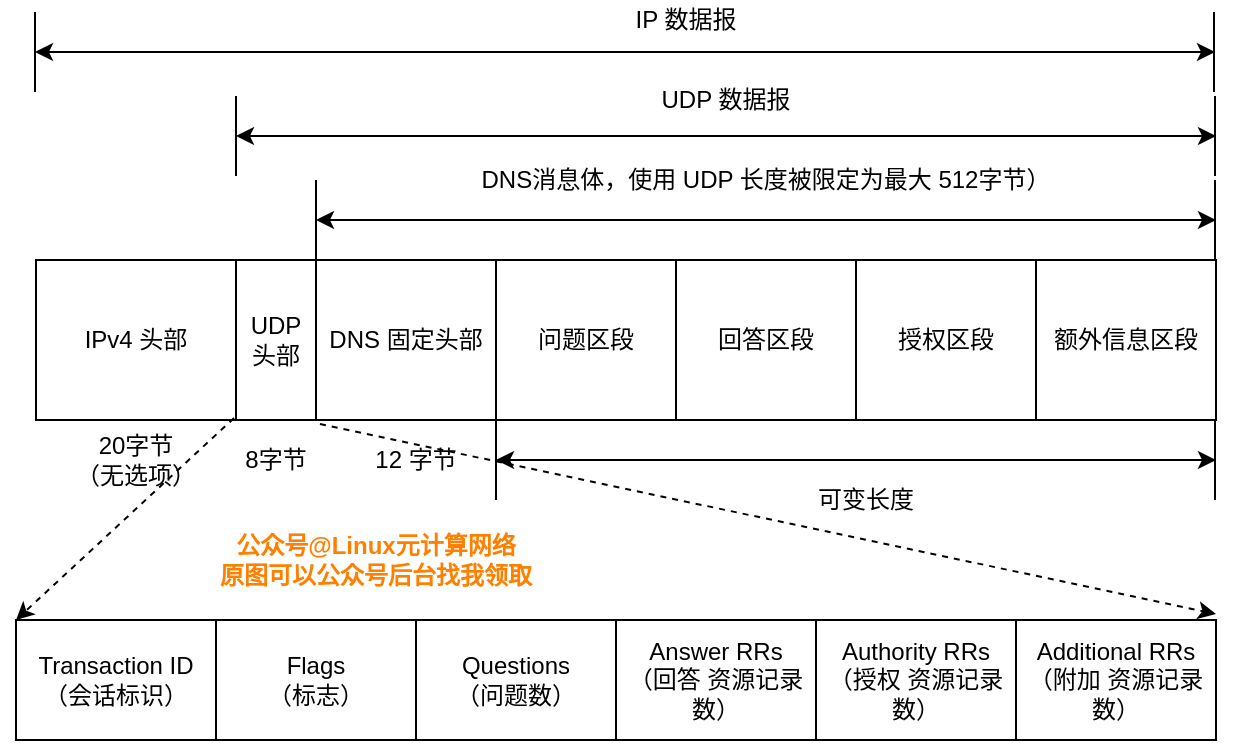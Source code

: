 <mxfile version="12.2.9" type="github" pages="1">
  <diagram id="_M6WwJxj45OB0SRrsG-a" name="Page-1">
    <mxGraphModel dx="1102" dy="533" grid="1" gridSize="10" guides="1" tooltips="1" connect="1" arrows="1" fold="1" page="1" pageScale="1" pageWidth="827" pageHeight="1169" math="0" shadow="0">
      <root>
        <mxCell id="0"/>
        <mxCell id="1" parent="0"/>
        <mxCell id="d4_hZBPvMnAkySQdCe69-1" value="IPv4 头部" style="rounded=0;whiteSpace=wrap;html=1;" parent="1" vertex="1">
          <mxGeometry x="70" y="160" width="100" height="80" as="geometry"/>
        </mxCell>
        <mxCell id="d4_hZBPvMnAkySQdCe69-2" value="UDP 头部" style="rounded=0;whiteSpace=wrap;html=1;" parent="1" vertex="1">
          <mxGeometry x="170" y="160" width="40" height="80" as="geometry"/>
        </mxCell>
        <mxCell id="d4_hZBPvMnAkySQdCe69-3" value="DNS 固定头部" style="rounded=0;whiteSpace=wrap;html=1;" parent="1" vertex="1">
          <mxGeometry x="210" y="160" width="90" height="80" as="geometry"/>
        </mxCell>
        <mxCell id="d4_hZBPvMnAkySQdCe69-4" value="20字节&lt;br&gt;（无选项）" style="text;html=1;strokeColor=none;fillColor=none;align=center;verticalAlign=middle;whiteSpace=wrap;rounded=0;" parent="1" vertex="1">
          <mxGeometry x="70" y="250" width="100" height="20" as="geometry"/>
        </mxCell>
        <mxCell id="d4_hZBPvMnAkySQdCe69-5" value="8字节" style="text;html=1;strokeColor=none;fillColor=none;align=center;verticalAlign=middle;whiteSpace=wrap;rounded=0;" parent="1" vertex="1">
          <mxGeometry x="140" y="250" width="100" height="20" as="geometry"/>
        </mxCell>
        <mxCell id="d4_hZBPvMnAkySQdCe69-6" value="12 字节" style="text;html=1;strokeColor=none;fillColor=none;align=center;verticalAlign=middle;whiteSpace=wrap;rounded=0;" parent="1" vertex="1">
          <mxGeometry x="210" y="250" width="100" height="20" as="geometry"/>
        </mxCell>
        <mxCell id="d4_hZBPvMnAkySQdCe69-7" value="问题区段" style="rounded=0;whiteSpace=wrap;html=1;" parent="1" vertex="1">
          <mxGeometry x="300" y="160" width="90" height="80" as="geometry"/>
        </mxCell>
        <mxCell id="d4_hZBPvMnAkySQdCe69-8" value="回答区段" style="rounded=0;whiteSpace=wrap;html=1;" parent="1" vertex="1">
          <mxGeometry x="390" y="160" width="90" height="80" as="geometry"/>
        </mxCell>
        <mxCell id="d4_hZBPvMnAkySQdCe69-9" value="授权区段" style="rounded=0;whiteSpace=wrap;html=1;" parent="1" vertex="1">
          <mxGeometry x="480" y="160" width="90" height="80" as="geometry"/>
        </mxCell>
        <mxCell id="d4_hZBPvMnAkySQdCe69-10" value="额外信息区段" style="rounded=0;whiteSpace=wrap;html=1;" parent="1" vertex="1">
          <mxGeometry x="570" y="160" width="90" height="80" as="geometry"/>
        </mxCell>
        <mxCell id="d4_hZBPvMnAkySQdCe69-11" value="" style="endArrow=none;html=1;" parent="1" edge="1">
          <mxGeometry width="50" height="50" relative="1" as="geometry">
            <mxPoint x="300" y="280" as="sourcePoint"/>
            <mxPoint x="300" y="240" as="targetPoint"/>
          </mxGeometry>
        </mxCell>
        <mxCell id="d4_hZBPvMnAkySQdCe69-12" value="" style="endArrow=classic;startArrow=classic;html=1;" parent="1" edge="1">
          <mxGeometry width="50" height="50" relative="1" as="geometry">
            <mxPoint x="300" y="260" as="sourcePoint"/>
            <mxPoint x="660" y="260" as="targetPoint"/>
          </mxGeometry>
        </mxCell>
        <mxCell id="d4_hZBPvMnAkySQdCe69-13" value="" style="endArrow=none;html=1;" parent="1" edge="1">
          <mxGeometry width="50" height="50" relative="1" as="geometry">
            <mxPoint x="659.5" y="280" as="sourcePoint"/>
            <mxPoint x="659.5" y="240" as="targetPoint"/>
          </mxGeometry>
        </mxCell>
        <mxCell id="d4_hZBPvMnAkySQdCe69-14" value="可变长度" style="text;html=1;strokeColor=none;fillColor=none;align=center;verticalAlign=middle;whiteSpace=wrap;rounded=0;" parent="1" vertex="1">
          <mxGeometry x="460" y="270" width="50" height="20" as="geometry"/>
        </mxCell>
        <mxCell id="d4_hZBPvMnAkySQdCe69-15" value="" style="endArrow=none;html=1;" parent="1" edge="1">
          <mxGeometry width="50" height="50" relative="1" as="geometry">
            <mxPoint x="210" y="160" as="sourcePoint"/>
            <mxPoint x="210" y="120" as="targetPoint"/>
          </mxGeometry>
        </mxCell>
        <mxCell id="d4_hZBPvMnAkySQdCe69-16" value="" style="endArrow=classic;startArrow=classic;html=1;" parent="1" edge="1">
          <mxGeometry width="50" height="50" relative="1" as="geometry">
            <mxPoint x="210" y="140" as="sourcePoint"/>
            <mxPoint x="660" y="140" as="targetPoint"/>
          </mxGeometry>
        </mxCell>
        <mxCell id="d4_hZBPvMnAkySQdCe69-17" value="" style="endArrow=none;html=1;" parent="1" edge="1">
          <mxGeometry width="50" height="50" relative="1" as="geometry">
            <mxPoint x="659.5" y="160" as="sourcePoint"/>
            <mxPoint x="659.5" y="120" as="targetPoint"/>
          </mxGeometry>
        </mxCell>
        <mxCell id="d4_hZBPvMnAkySQdCe69-18" value="DNS消息体，使用 UDP 长度被限定为最大 512字节）" style="text;html=1;strokeColor=none;fillColor=none;align=center;verticalAlign=middle;whiteSpace=wrap;rounded=0;" parent="1" vertex="1">
          <mxGeometry x="260" y="110" width="350" height="20" as="geometry"/>
        </mxCell>
        <mxCell id="d4_hZBPvMnAkySQdCe69-19" value="" style="endArrow=none;html=1;" parent="1" edge="1">
          <mxGeometry width="50" height="50" relative="1" as="geometry">
            <mxPoint x="170" y="118" as="sourcePoint"/>
            <mxPoint x="170" y="78" as="targetPoint"/>
          </mxGeometry>
        </mxCell>
        <mxCell id="d4_hZBPvMnAkySQdCe69-20" value="" style="endArrow=classic;startArrow=classic;html=1;" parent="1" edge="1">
          <mxGeometry width="50" height="50" relative="1" as="geometry">
            <mxPoint x="170" y="98" as="sourcePoint"/>
            <mxPoint x="660" y="98" as="targetPoint"/>
          </mxGeometry>
        </mxCell>
        <mxCell id="d4_hZBPvMnAkySQdCe69-21" value="" style="endArrow=none;html=1;" parent="1" edge="1">
          <mxGeometry width="50" height="50" relative="1" as="geometry">
            <mxPoint x="659.5" y="118" as="sourcePoint"/>
            <mxPoint x="659.5" y="78" as="targetPoint"/>
          </mxGeometry>
        </mxCell>
        <mxCell id="d4_hZBPvMnAkySQdCe69-22" value="UDP 数据报" style="text;html=1;strokeColor=none;fillColor=none;align=center;verticalAlign=middle;whiteSpace=wrap;rounded=0;" parent="1" vertex="1">
          <mxGeometry x="380" y="70" width="70" height="20" as="geometry"/>
        </mxCell>
        <mxCell id="d4_hZBPvMnAkySQdCe69-23" value="" style="endArrow=none;html=1;" parent="1" edge="1">
          <mxGeometry width="50" height="50" relative="1" as="geometry">
            <mxPoint x="69.5" y="76" as="sourcePoint"/>
            <mxPoint x="69.5" y="36" as="targetPoint"/>
          </mxGeometry>
        </mxCell>
        <mxCell id="d4_hZBPvMnAkySQdCe69-24" value="" style="endArrow=classic;startArrow=classic;html=1;" parent="1" edge="1">
          <mxGeometry width="50" height="50" relative="1" as="geometry">
            <mxPoint x="69.5" y="56" as="sourcePoint"/>
            <mxPoint x="659.5" y="56" as="targetPoint"/>
          </mxGeometry>
        </mxCell>
        <mxCell id="d4_hZBPvMnAkySQdCe69-25" value="" style="endArrow=none;html=1;" parent="1" edge="1">
          <mxGeometry width="50" height="50" relative="1" as="geometry">
            <mxPoint x="659" y="76" as="sourcePoint"/>
            <mxPoint x="659" y="36" as="targetPoint"/>
          </mxGeometry>
        </mxCell>
        <mxCell id="d4_hZBPvMnAkySQdCe69-26" value="IP 数据报" style="text;html=1;strokeColor=none;fillColor=none;align=center;verticalAlign=middle;whiteSpace=wrap;rounded=0;" parent="1" vertex="1">
          <mxGeometry x="360" y="30" width="70" height="20" as="geometry"/>
        </mxCell>
        <mxCell id="d4_hZBPvMnAkySQdCe69-27" value="" style="group" parent="1" vertex="1" connectable="0">
          <mxGeometry x="60" y="340" width="600" height="60" as="geometry"/>
        </mxCell>
        <mxCell id="d4_hZBPvMnAkySQdCe69-28" value="Transaction ID&lt;br&gt;（会话标识）" style="rounded=0;whiteSpace=wrap;html=1;" parent="d4_hZBPvMnAkySQdCe69-27" vertex="1">
          <mxGeometry width="100" height="60" as="geometry"/>
        </mxCell>
        <mxCell id="d4_hZBPvMnAkySQdCe69-29" value="Flags&lt;br&gt;（标志）" style="rounded=0;whiteSpace=wrap;html=1;" parent="d4_hZBPvMnAkySQdCe69-27" vertex="1">
          <mxGeometry x="100" width="100" height="60" as="geometry"/>
        </mxCell>
        <mxCell id="d4_hZBPvMnAkySQdCe69-30" value="Questions&lt;br&gt;（问题数）" style="rounded=0;whiteSpace=wrap;html=1;" parent="d4_hZBPvMnAkySQdCe69-27" vertex="1">
          <mxGeometry x="200" width="100" height="60" as="geometry"/>
        </mxCell>
        <mxCell id="d4_hZBPvMnAkySQdCe69-31" value="Answer RRs&lt;br&gt;（回答 资源记录数）" style="rounded=0;whiteSpace=wrap;html=1;" parent="d4_hZBPvMnAkySQdCe69-27" vertex="1">
          <mxGeometry x="300" width="100" height="60" as="geometry"/>
        </mxCell>
        <mxCell id="d4_hZBPvMnAkySQdCe69-32" value="Authority RRs&lt;br&gt;（授权 资源记录数）" style="rounded=0;whiteSpace=wrap;html=1;" parent="d4_hZBPvMnAkySQdCe69-27" vertex="1">
          <mxGeometry x="400" width="100" height="60" as="geometry"/>
        </mxCell>
        <mxCell id="d4_hZBPvMnAkySQdCe69-33" value="Additional RRs&lt;br&gt;（附加 资源记录数）" style="rounded=0;whiteSpace=wrap;html=1;" parent="d4_hZBPvMnAkySQdCe69-27" vertex="1">
          <mxGeometry x="500" width="100" height="60" as="geometry"/>
        </mxCell>
        <mxCell id="d4_hZBPvMnAkySQdCe69-34" value="" style="endArrow=classic;html=1;exitX=-0.025;exitY=0.988;exitDx=0;exitDy=0;exitPerimeter=0;entryX=0;entryY=0;entryDx=0;entryDy=0;entryPerimeter=0;dashed=1;" parent="1" source="d4_hZBPvMnAkySQdCe69-2" target="d4_hZBPvMnAkySQdCe69-28" edge="1">
          <mxGeometry width="50" height="50" relative="1" as="geometry">
            <mxPoint x="90" y="330" as="sourcePoint"/>
            <mxPoint x="140" y="280" as="targetPoint"/>
          </mxGeometry>
        </mxCell>
        <mxCell id="d4_hZBPvMnAkySQdCe69-35" value="" style="endArrow=classic;html=1;exitX=0.022;exitY=1.025;exitDx=0;exitDy=0;exitPerimeter=0;entryX=1;entryY=-0.05;entryDx=0;entryDy=0;entryPerimeter=0;dashed=1;" parent="1" source="d4_hZBPvMnAkySQdCe69-3" target="d4_hZBPvMnAkySQdCe69-33" edge="1">
          <mxGeometry width="50" height="50" relative="1" as="geometry">
            <mxPoint x="250" y="340" as="sourcePoint"/>
            <mxPoint x="300" y="290" as="targetPoint"/>
          </mxGeometry>
        </mxCell>
        <mxCell id="d4_hZBPvMnAkySQdCe69-36" value="&lt;font color=&quot;#ff8000&quot;&gt;&lt;b&gt;公众号@Linux元计算网络&lt;br&gt;原图可以公众号后台找我领取&lt;br&gt;&lt;/b&gt;&lt;/font&gt;" style="text;html=1;strokeColor=none;fillColor=none;align=center;verticalAlign=middle;whiteSpace=wrap;rounded=0;" parent="1" vertex="1">
          <mxGeometry x="160" y="300" width="160" height="20" as="geometry"/>
        </mxCell>
      </root>
    </mxGraphModel>
  </diagram>
</mxfile>
